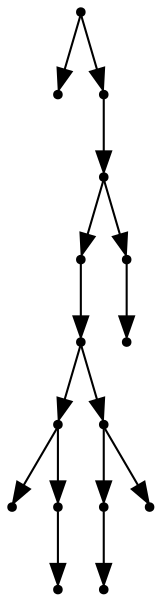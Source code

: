 digraph {
  15 [shape=point];
  0 [shape=point];
  14 [shape=point];
  13 [shape=point];
  10 [shape=point];
  9 [shape=point];
  4 [shape=point];
  1 [shape=point];
  3 [shape=point];
  2 [shape=point];
  8 [shape=point];
  6 [shape=point];
  5 [shape=point];
  7 [shape=point];
  12 [shape=point];
  11 [shape=point];
15 -> 0;
15 -> 14;
14 -> 13;
13 -> 10;
10 -> 9;
9 -> 4;
4 -> 1;
4 -> 3;
3 -> 2;
9 -> 8;
8 -> 6;
6 -> 5;
8 -> 7;
13 -> 12;
12 -> 11;
}
